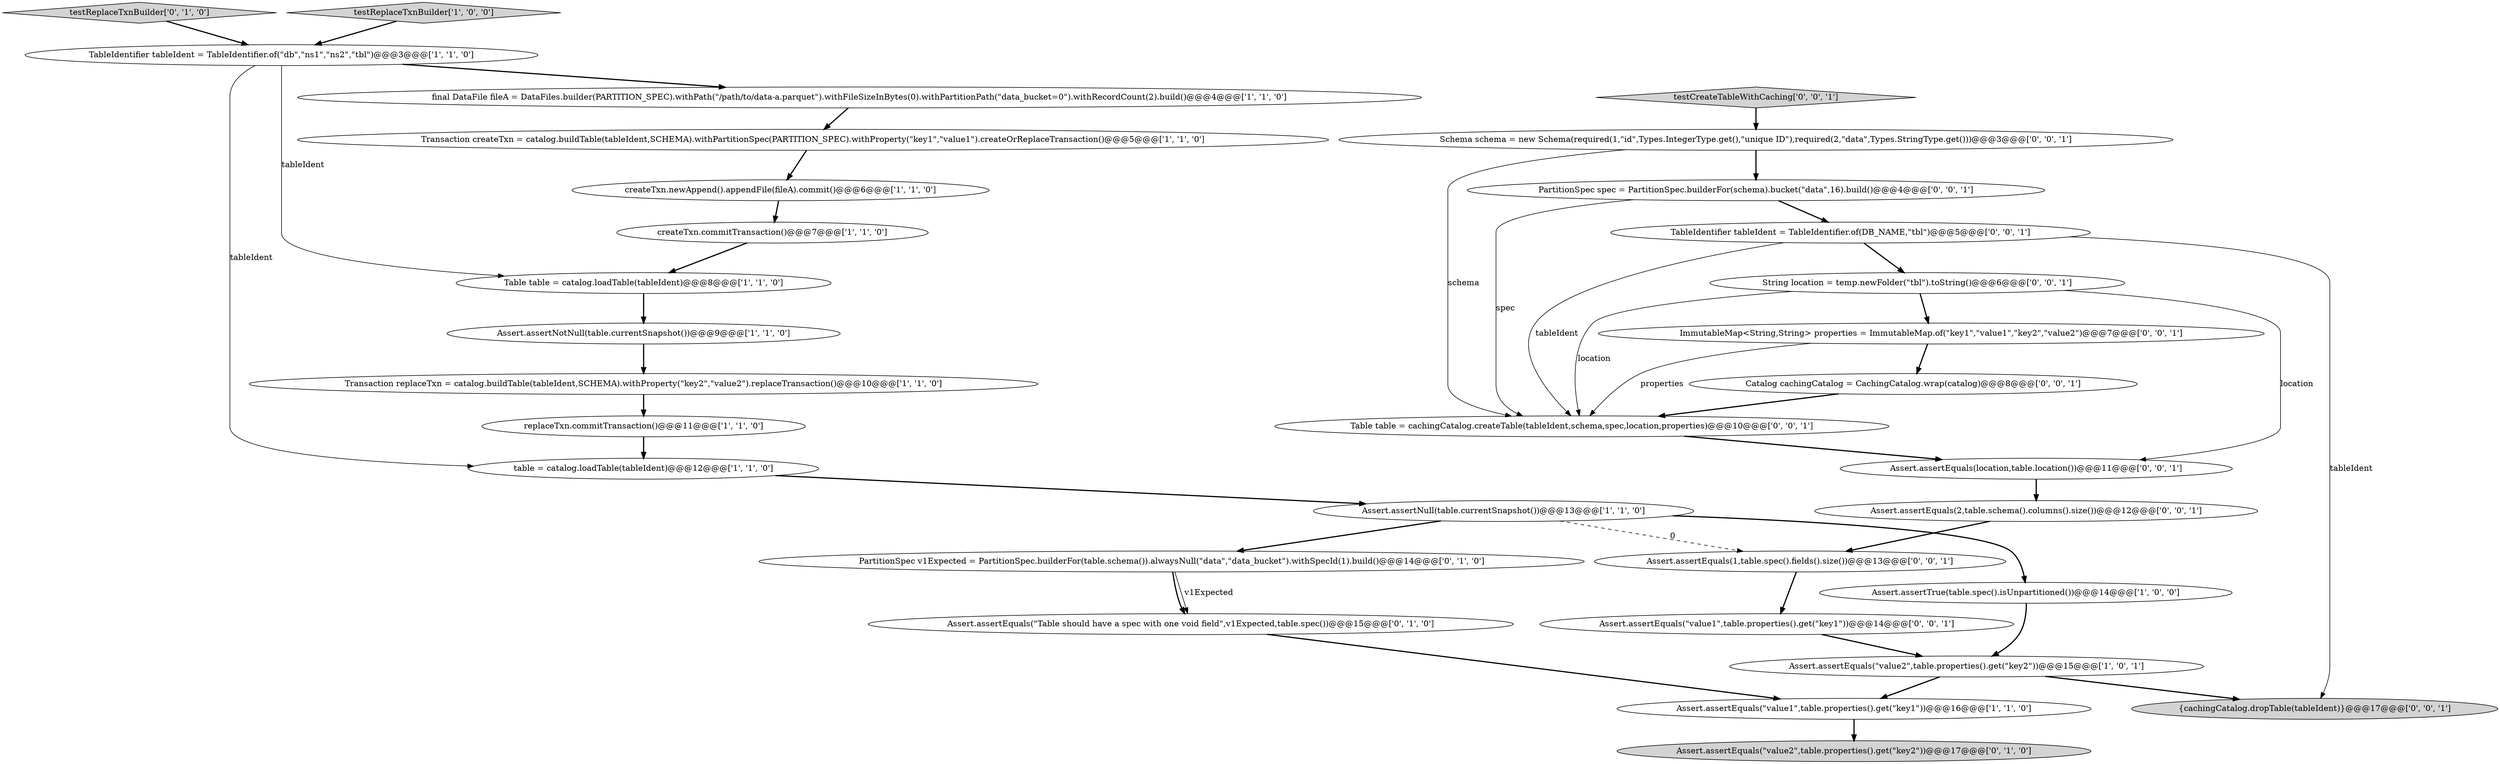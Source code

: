 digraph {
28 [style = filled, label = "Table table = cachingCatalog.createTable(tableIdent,schema,spec,location,properties)@@@10@@@['0', '0', '1']", fillcolor = white, shape = ellipse image = "AAA0AAABBB3BBB"];
19 [style = filled, label = "TableIdentifier tableIdent = TableIdentifier.of(DB_NAME,\"tbl\")@@@5@@@['0', '0', '1']", fillcolor = white, shape = ellipse image = "AAA0AAABBB3BBB"];
2 [style = filled, label = "Assert.assertEquals(\"value1\",table.properties().get(\"key1\"))@@@16@@@['1', '1', '0']", fillcolor = white, shape = ellipse image = "AAA0AAABBB1BBB"];
9 [style = filled, label = "Table table = catalog.loadTable(tableIdent)@@@8@@@['1', '1', '0']", fillcolor = white, shape = ellipse image = "AAA0AAABBB1BBB"];
4 [style = filled, label = "final DataFile fileA = DataFiles.builder(PARTITION_SPEC).withPath(\"/path/to/data-a.parquet\").withFileSizeInBytes(0).withPartitionPath(\"data_bucket=0\").withRecordCount(2).build()@@@4@@@['1', '1', '0']", fillcolor = white, shape = ellipse image = "AAA0AAABBB1BBB"];
14 [style = filled, label = "createTxn.newAppend().appendFile(fileA).commit()@@@6@@@['1', '1', '0']", fillcolor = white, shape = ellipse image = "AAA0AAABBB1BBB"];
29 [style = filled, label = "Assert.assertEquals(2,table.schema().columns().size())@@@12@@@['0', '0', '1']", fillcolor = white, shape = ellipse image = "AAA0AAABBB3BBB"];
1 [style = filled, label = "Assert.assertTrue(table.spec().isUnpartitioned())@@@14@@@['1', '0', '0']", fillcolor = white, shape = ellipse image = "AAA0AAABBB1BBB"];
7 [style = filled, label = "Transaction createTxn = catalog.buildTable(tableIdent,SCHEMA).withPartitionSpec(PARTITION_SPEC).withProperty(\"key1\",\"value1\").createOrReplaceTransaction()@@@5@@@['1', '1', '0']", fillcolor = white, shape = ellipse image = "AAA0AAABBB1BBB"];
12 [style = filled, label = "Transaction replaceTxn = catalog.buildTable(tableIdent,SCHEMA).withProperty(\"key2\",\"value2\").replaceTransaction()@@@10@@@['1', '1', '0']", fillcolor = white, shape = ellipse image = "AAA0AAABBB1BBB"];
23 [style = filled, label = "{cachingCatalog.dropTable(tableIdent)}@@@17@@@['0', '0', '1']", fillcolor = lightgray, shape = ellipse image = "AAA0AAABBB3BBB"];
18 [style = filled, label = "Assert.assertEquals(\"value2\",table.properties().get(\"key2\"))@@@17@@@['0', '1', '0']", fillcolor = lightgray, shape = ellipse image = "AAA0AAABBB2BBB"];
10 [style = filled, label = "Assert.assertEquals(\"value2\",table.properties().get(\"key2\"))@@@15@@@['1', '0', '1']", fillcolor = white, shape = ellipse image = "AAA0AAABBB1BBB"];
15 [style = filled, label = "Assert.assertEquals(\"Table should have a spec with one void field\",v1Expected,table.spec())@@@15@@@['0', '1', '0']", fillcolor = white, shape = ellipse image = "AAA1AAABBB2BBB"];
11 [style = filled, label = "table = catalog.loadTable(tableIdent)@@@12@@@['1', '1', '0']", fillcolor = white, shape = ellipse image = "AAA0AAABBB1BBB"];
26 [style = filled, label = "String location = temp.newFolder(\"tbl\").toString()@@@6@@@['0', '0', '1']", fillcolor = white, shape = ellipse image = "AAA0AAABBB3BBB"];
6 [style = filled, label = "createTxn.commitTransaction()@@@7@@@['1', '1', '0']", fillcolor = white, shape = ellipse image = "AAA0AAABBB1BBB"];
27 [style = filled, label = "Catalog cachingCatalog = CachingCatalog.wrap(catalog)@@@8@@@['0', '0', '1']", fillcolor = white, shape = ellipse image = "AAA0AAABBB3BBB"];
3 [style = filled, label = "replaceTxn.commitTransaction()@@@11@@@['1', '1', '0']", fillcolor = white, shape = ellipse image = "AAA0AAABBB1BBB"];
17 [style = filled, label = "testReplaceTxnBuilder['0', '1', '0']", fillcolor = lightgray, shape = diamond image = "AAA0AAABBB2BBB"];
21 [style = filled, label = "PartitionSpec spec = PartitionSpec.builderFor(schema).bucket(\"data\",16).build()@@@4@@@['0', '0', '1']", fillcolor = white, shape = ellipse image = "AAA0AAABBB3BBB"];
25 [style = filled, label = "Assert.assertEquals(1,table.spec().fields().size())@@@13@@@['0', '0', '1']", fillcolor = white, shape = ellipse image = "AAA0AAABBB3BBB"];
8 [style = filled, label = "Assert.assertNotNull(table.currentSnapshot())@@@9@@@['1', '1', '0']", fillcolor = white, shape = ellipse image = "AAA0AAABBB1BBB"];
31 [style = filled, label = "Assert.assertEquals(\"value1\",table.properties().get(\"key1\"))@@@14@@@['0', '0', '1']", fillcolor = white, shape = ellipse image = "AAA0AAABBB3BBB"];
24 [style = filled, label = "testCreateTableWithCaching['0', '0', '1']", fillcolor = lightgray, shape = diamond image = "AAA0AAABBB3BBB"];
13 [style = filled, label = "Assert.assertNull(table.currentSnapshot())@@@13@@@['1', '1', '0']", fillcolor = white, shape = ellipse image = "AAA0AAABBB1BBB"];
30 [style = filled, label = "ImmutableMap<String,String> properties = ImmutableMap.of(\"key1\",\"value1\",\"key2\",\"value2\")@@@7@@@['0', '0', '1']", fillcolor = white, shape = ellipse image = "AAA0AAABBB3BBB"];
20 [style = filled, label = "Schema schema = new Schema(required(1,\"id\",Types.IntegerType.get(),\"unique ID\"),required(2,\"data\",Types.StringType.get()))@@@3@@@['0', '0', '1']", fillcolor = white, shape = ellipse image = "AAA0AAABBB3BBB"];
22 [style = filled, label = "Assert.assertEquals(location,table.location())@@@11@@@['0', '0', '1']", fillcolor = white, shape = ellipse image = "AAA0AAABBB3BBB"];
0 [style = filled, label = "testReplaceTxnBuilder['1', '0', '0']", fillcolor = lightgray, shape = diamond image = "AAA0AAABBB1BBB"];
16 [style = filled, label = "PartitionSpec v1Expected = PartitionSpec.builderFor(table.schema()).alwaysNull(\"data\",\"data_bucket\").withSpecId(1).build()@@@14@@@['0', '1', '0']", fillcolor = white, shape = ellipse image = "AAA0AAABBB2BBB"];
5 [style = filled, label = "TableIdentifier tableIdent = TableIdentifier.of(\"db\",\"ns1\",\"ns2\",\"tbl\")@@@3@@@['1', '1', '0']", fillcolor = white, shape = ellipse image = "AAA0AAABBB1BBB"];
22->29 [style = bold, label=""];
3->11 [style = bold, label=""];
4->7 [style = bold, label=""];
10->2 [style = bold, label=""];
1->10 [style = bold, label=""];
8->12 [style = bold, label=""];
31->10 [style = bold, label=""];
10->23 [style = bold, label=""];
27->28 [style = bold, label=""];
24->20 [style = bold, label=""];
21->28 [style = solid, label="spec"];
30->28 [style = solid, label="properties"];
16->15 [style = bold, label=""];
19->23 [style = solid, label="tableIdent"];
5->9 [style = solid, label="tableIdent"];
5->11 [style = solid, label="tableIdent"];
15->2 [style = bold, label=""];
5->4 [style = bold, label=""];
29->25 [style = bold, label=""];
7->14 [style = bold, label=""];
6->9 [style = bold, label=""];
30->27 [style = bold, label=""];
26->22 [style = solid, label="location"];
28->22 [style = bold, label=""];
20->21 [style = bold, label=""];
26->28 [style = solid, label="location"];
21->19 [style = bold, label=""];
2->18 [style = bold, label=""];
13->25 [style = dashed, label="0"];
13->16 [style = bold, label=""];
12->3 [style = bold, label=""];
19->26 [style = bold, label=""];
11->13 [style = bold, label=""];
14->6 [style = bold, label=""];
13->1 [style = bold, label=""];
25->31 [style = bold, label=""];
16->15 [style = solid, label="v1Expected"];
20->28 [style = solid, label="schema"];
9->8 [style = bold, label=""];
0->5 [style = bold, label=""];
26->30 [style = bold, label=""];
19->28 [style = solid, label="tableIdent"];
17->5 [style = bold, label=""];
}
